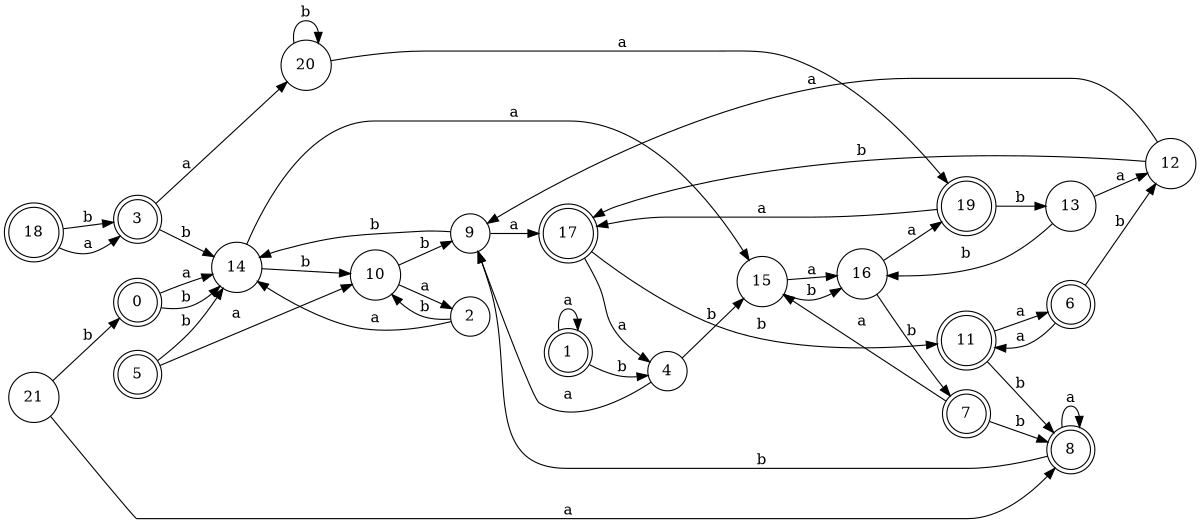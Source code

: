 digraph n18_2 {
__start0 [label="" shape="none"];

rankdir=LR;
size="8,5";

s0 [style="rounded,filled", color="black", fillcolor="white" shape="doublecircle", label="0"];
s1 [style="rounded,filled", color="black", fillcolor="white" shape="doublecircle", label="1"];
s2 [style="filled", color="black", fillcolor="white" shape="circle", label="2"];
s3 [style="rounded,filled", color="black", fillcolor="white" shape="doublecircle", label="3"];
s4 [style="filled", color="black", fillcolor="white" shape="circle", label="4"];
s5 [style="rounded,filled", color="black", fillcolor="white" shape="doublecircle", label="5"];
s6 [style="rounded,filled", color="black", fillcolor="white" shape="doublecircle", label="6"];
s7 [style="rounded,filled", color="black", fillcolor="white" shape="doublecircle", label="7"];
s8 [style="rounded,filled", color="black", fillcolor="white" shape="doublecircle", label="8"];
s9 [style="filled", color="black", fillcolor="white" shape="circle", label="9"];
s10 [style="filled", color="black", fillcolor="white" shape="circle", label="10"];
s11 [style="rounded,filled", color="black", fillcolor="white" shape="doublecircle", label="11"];
s12 [style="filled", color="black", fillcolor="white" shape="circle", label="12"];
s13 [style="filled", color="black", fillcolor="white" shape="circle", label="13"];
s14 [style="filled", color="black", fillcolor="white" shape="circle", label="14"];
s15 [style="filled", color="black", fillcolor="white" shape="circle", label="15"];
s16 [style="filled", color="black", fillcolor="white" shape="circle", label="16"];
s17 [style="rounded,filled", color="black", fillcolor="white" shape="doublecircle", label="17"];
s18 [style="rounded,filled", color="black", fillcolor="white" shape="doublecircle", label="18"];
s19 [style="rounded,filled", color="black", fillcolor="white" shape="doublecircle", label="19"];
s20 [style="filled", color="black", fillcolor="white" shape="circle", label="20"];
s21 [style="filled", color="black", fillcolor="white" shape="circle", label="21"];
s0 -> s14 [label="a"];
s0 -> s14 [label="b"];
s1 -> s1 [label="a"];
s1 -> s4 [label="b"];
s2 -> s14 [label="a"];
s2 -> s10 [label="b"];
s3 -> s20 [label="a"];
s3 -> s14 [label="b"];
s4 -> s9 [label="a"];
s4 -> s15 [label="b"];
s5 -> s10 [label="a"];
s5 -> s14 [label="b"];
s6 -> s11 [label="a"];
s6 -> s12 [label="b"];
s7 -> s15 [label="a"];
s7 -> s8 [label="b"];
s8 -> s8 [label="a"];
s8 -> s9 [label="b"];
s9 -> s17 [label="a"];
s9 -> s14 [label="b"];
s10 -> s2 [label="a"];
s10 -> s9 [label="b"];
s11 -> s6 [label="a"];
s11 -> s8 [label="b"];
s12 -> s9 [label="a"];
s12 -> s17 [label="b"];
s13 -> s12 [label="a"];
s13 -> s16 [label="b"];
s14 -> s15 [label="a"];
s14 -> s10 [label="b"];
s15 -> s16 [label="a"];
s15 -> s16 [label="b"];
s16 -> s19 [label="a"];
s16 -> s7 [label="b"];
s17 -> s4 [label="a"];
s17 -> s11 [label="b"];
s18 -> s3 [label="a"];
s18 -> s3 [label="b"];
s19 -> s17 [label="a"];
s19 -> s13 [label="b"];
s20 -> s19 [label="a"];
s20 -> s20 [label="b"];
s21 -> s8 [label="a"];
s21 -> s0 [label="b"];

}